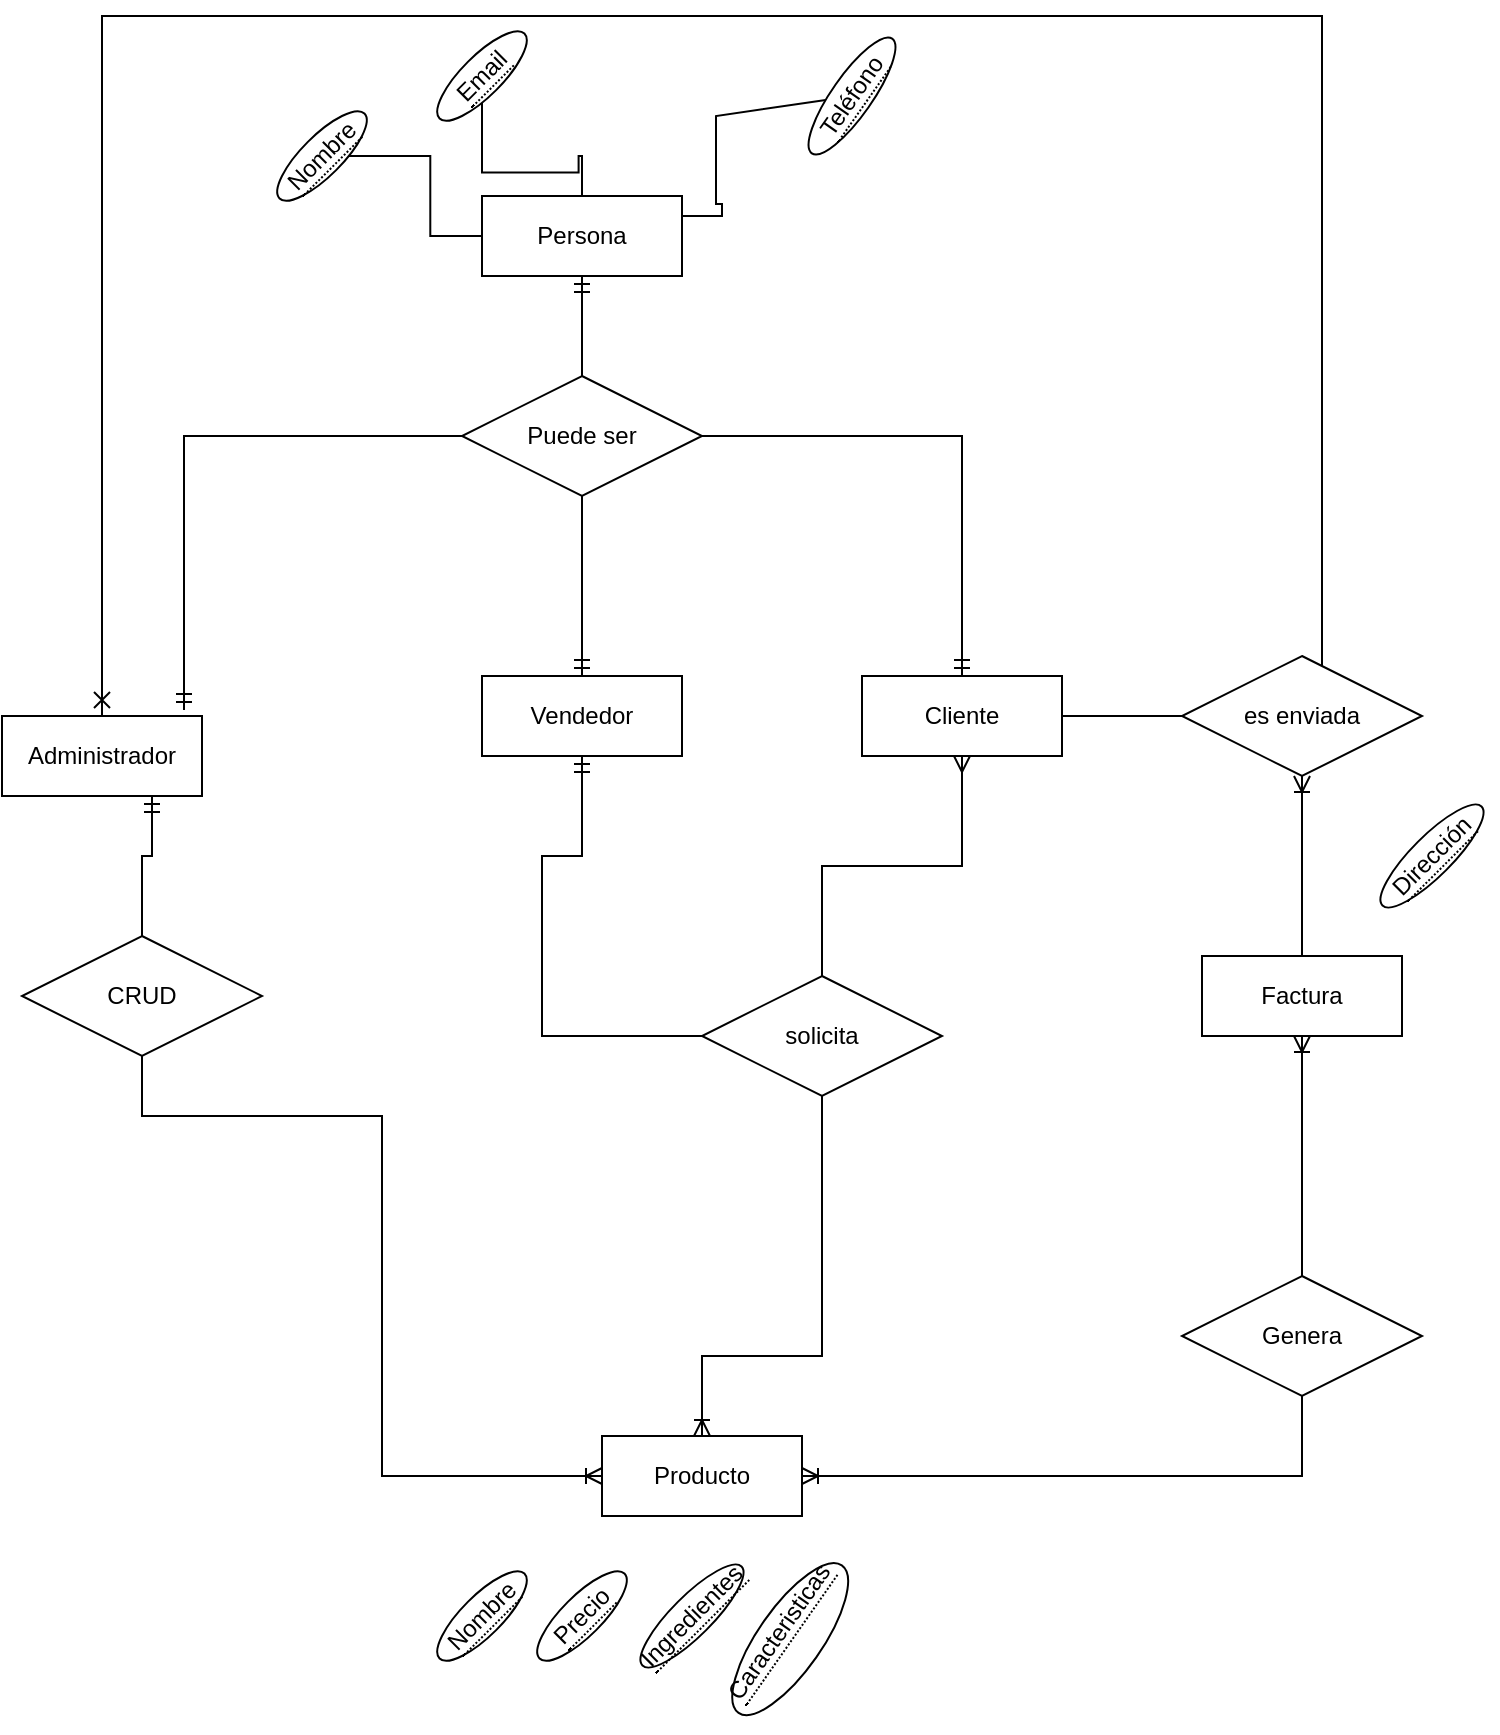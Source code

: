 <mxfile version="20.5.3" type="github">
  <diagram id="R2lEEEUBdFMjLlhIrx00" name="Page-1">
    <mxGraphModel dx="782" dy="1844" grid="1" gridSize="10" guides="1" tooltips="1" connect="1" arrows="1" fold="1" page="1" pageScale="1" pageWidth="850" pageHeight="1100" math="0" shadow="0" extFonts="Permanent Marker^https://fonts.googleapis.com/css?family=Permanent+Marker">
      <root>
        <mxCell id="0" />
        <mxCell id="1" parent="0" />
        <mxCell id="wcKygk_WKPrEuLjn9pDS-1" value="Persona" style="whiteSpace=wrap;html=1;align=center;" vertex="1" parent="1">
          <mxGeometry x="280" y="-60" width="100" height="40" as="geometry" />
        </mxCell>
        <mxCell id="wcKygk_WKPrEuLjn9pDS-2" value="Administrador" style="whiteSpace=wrap;html=1;align=center;" vertex="1" parent="1">
          <mxGeometry x="40" y="200" width="100" height="40" as="geometry" />
        </mxCell>
        <mxCell id="wcKygk_WKPrEuLjn9pDS-3" value="Vendedor" style="whiteSpace=wrap;html=1;align=center;" vertex="1" parent="1">
          <mxGeometry x="280" y="180" width="100" height="40" as="geometry" />
        </mxCell>
        <mxCell id="wcKygk_WKPrEuLjn9pDS-5" value="Producto" style="whiteSpace=wrap;html=1;align=center;" vertex="1" parent="1">
          <mxGeometry x="340" y="560" width="100" height="40" as="geometry" />
        </mxCell>
        <mxCell id="wcKygk_WKPrEuLjn9pDS-69" style="edgeStyle=orthogonalEdgeStyle;rounded=0;orthogonalLoop=1;jettySize=auto;html=1;endArrow=ERoneToMany;endFill=0;" edge="1" parent="1" source="wcKygk_WKPrEuLjn9pDS-7" target="wcKygk_WKPrEuLjn9pDS-25">
          <mxGeometry relative="1" as="geometry" />
        </mxCell>
        <mxCell id="wcKygk_WKPrEuLjn9pDS-7" value="Factura" style="whiteSpace=wrap;html=1;align=center;" vertex="1" parent="1">
          <mxGeometry x="640" y="320" width="100" height="40" as="geometry" />
        </mxCell>
        <mxCell id="wcKygk_WKPrEuLjn9pDS-19" style="edgeStyle=orthogonalEdgeStyle;rounded=0;orthogonalLoop=1;jettySize=auto;html=1;entryX=0;entryY=0.5;entryDx=0;entryDy=0;endArrow=ERoneToMany;endFill=0;exitX=0.5;exitY=1;exitDx=0;exitDy=0;" edge="1" parent="1" source="wcKygk_WKPrEuLjn9pDS-26" target="wcKygk_WKPrEuLjn9pDS-5">
          <mxGeometry relative="1" as="geometry">
            <mxPoint x="140" y="335" as="sourcePoint" />
            <Array as="points">
              <mxPoint x="110" y="400" />
              <mxPoint x="230" y="400" />
              <mxPoint x="230" y="580" />
            </Array>
          </mxGeometry>
        </mxCell>
        <mxCell id="wcKygk_WKPrEuLjn9pDS-22" style="edgeStyle=orthogonalEdgeStyle;rounded=0;orthogonalLoop=1;jettySize=auto;html=1;entryX=0.75;entryY=1;entryDx=0;entryDy=0;endArrow=ERmandOne;endFill=0;" edge="1" parent="1" source="wcKygk_WKPrEuLjn9pDS-26" target="wcKygk_WKPrEuLjn9pDS-2">
          <mxGeometry relative="1" as="geometry">
            <mxPoint x="110" y="310" as="sourcePoint" />
            <Array as="points">
              <mxPoint x="110" y="270" />
              <mxPoint x="115" y="270" />
            </Array>
          </mxGeometry>
        </mxCell>
        <mxCell id="wcKygk_WKPrEuLjn9pDS-28" style="edgeStyle=orthogonalEdgeStyle;rounded=0;orthogonalLoop=1;jettySize=auto;html=1;entryX=0.5;entryY=1;entryDx=0;entryDy=0;endArrow=ERmany;endFill=0;" edge="1" parent="1" source="wcKygk_WKPrEuLjn9pDS-23" target="wcKygk_WKPrEuLjn9pDS-42">
          <mxGeometry relative="1" as="geometry">
            <mxPoint x="510" y="240" as="targetPoint" />
          </mxGeometry>
        </mxCell>
        <mxCell id="wcKygk_WKPrEuLjn9pDS-56" style="edgeStyle=orthogonalEdgeStyle;rounded=0;orthogonalLoop=1;jettySize=auto;html=1;endArrow=ERmandOne;endFill=0;exitX=0;exitY=0.5;exitDx=0;exitDy=0;" edge="1" parent="1" source="wcKygk_WKPrEuLjn9pDS-23" target="wcKygk_WKPrEuLjn9pDS-3">
          <mxGeometry relative="1" as="geometry">
            <Array as="points">
              <mxPoint x="310" y="360" />
              <mxPoint x="310" y="270" />
              <mxPoint x="330" y="270" />
            </Array>
          </mxGeometry>
        </mxCell>
        <mxCell id="wcKygk_WKPrEuLjn9pDS-70" style="edgeStyle=orthogonalEdgeStyle;rounded=0;orthogonalLoop=1;jettySize=auto;html=1;entryX=0.5;entryY=0;entryDx=0;entryDy=0;endArrow=ERoneToMany;endFill=0;" edge="1" parent="1" source="wcKygk_WKPrEuLjn9pDS-23" target="wcKygk_WKPrEuLjn9pDS-5">
          <mxGeometry relative="1" as="geometry">
            <Array as="points">
              <mxPoint x="450" y="520" />
              <mxPoint x="390" y="520" />
            </Array>
          </mxGeometry>
        </mxCell>
        <mxCell id="wcKygk_WKPrEuLjn9pDS-23" value="solicita" style="shape=rhombus;perimeter=rhombusPerimeter;whiteSpace=wrap;html=1;align=center;" vertex="1" parent="1">
          <mxGeometry x="390" y="330" width="120" height="60" as="geometry" />
        </mxCell>
        <mxCell id="wcKygk_WKPrEuLjn9pDS-64" style="edgeStyle=orthogonalEdgeStyle;rounded=0;orthogonalLoop=1;jettySize=auto;html=1;endArrow=ERoneToMany;endFill=0;entryX=1;entryY=0.5;entryDx=0;entryDy=0;" edge="1" parent="1" source="wcKygk_WKPrEuLjn9pDS-24" target="wcKygk_WKPrEuLjn9pDS-5">
          <mxGeometry relative="1" as="geometry">
            <mxPoint x="610" y="580" as="targetPoint" />
            <Array as="points">
              <mxPoint x="690" y="580" />
            </Array>
          </mxGeometry>
        </mxCell>
        <mxCell id="wcKygk_WKPrEuLjn9pDS-65" style="edgeStyle=orthogonalEdgeStyle;rounded=0;orthogonalLoop=1;jettySize=auto;html=1;endArrow=ERoneToMany;endFill=0;" edge="1" parent="1" source="wcKygk_WKPrEuLjn9pDS-24" target="wcKygk_WKPrEuLjn9pDS-7">
          <mxGeometry relative="1" as="geometry" />
        </mxCell>
        <mxCell id="wcKygk_WKPrEuLjn9pDS-24" value="Genera" style="shape=rhombus;perimeter=rhombusPerimeter;whiteSpace=wrap;html=1;align=center;" vertex="1" parent="1">
          <mxGeometry x="630" y="480" width="120" height="60" as="geometry" />
        </mxCell>
        <mxCell id="wcKygk_WKPrEuLjn9pDS-35" style="edgeStyle=orthogonalEdgeStyle;rounded=0;orthogonalLoop=1;jettySize=auto;html=1;endArrow=cross;endFill=0;startArrow=none;" edge="1" parent="1" source="wcKygk_WKPrEuLjn9pDS-42">
          <mxGeometry relative="1" as="geometry">
            <mxPoint x="540" y="200" as="targetPoint" />
            <Array as="points">
              <mxPoint x="520" y="140" />
              <mxPoint x="520" y="200" />
            </Array>
          </mxGeometry>
        </mxCell>
        <mxCell id="wcKygk_WKPrEuLjn9pDS-36" style="edgeStyle=orthogonalEdgeStyle;rounded=0;orthogonalLoop=1;jettySize=auto;html=1;endArrow=cross;endFill=0;" edge="1" parent="1" source="wcKygk_WKPrEuLjn9pDS-25" target="wcKygk_WKPrEuLjn9pDS-2">
          <mxGeometry relative="1" as="geometry">
            <Array as="points">
              <mxPoint x="700" y="-150" />
              <mxPoint x="90" y="-150" />
            </Array>
          </mxGeometry>
        </mxCell>
        <mxCell id="wcKygk_WKPrEuLjn9pDS-26" value="CRUD" style="shape=rhombus;perimeter=rhombusPerimeter;whiteSpace=wrap;html=1;align=center;" vertex="1" parent="1">
          <mxGeometry x="50" y="310" width="120" height="60" as="geometry" />
        </mxCell>
        <mxCell id="wcKygk_WKPrEuLjn9pDS-39" style="edgeStyle=orthogonalEdgeStyle;rounded=0;orthogonalLoop=1;jettySize=auto;html=1;entryX=0.91;entryY=-0.075;entryDx=0;entryDy=0;entryPerimeter=0;endArrow=ERmandOne;endFill=0;" edge="1" parent="1" source="wcKygk_WKPrEuLjn9pDS-37" target="wcKygk_WKPrEuLjn9pDS-2">
          <mxGeometry relative="1" as="geometry" />
        </mxCell>
        <mxCell id="wcKygk_WKPrEuLjn9pDS-51" style="edgeStyle=orthogonalEdgeStyle;rounded=0;orthogonalLoop=1;jettySize=auto;html=1;endArrow=ERmandOne;endFill=0;" edge="1" parent="1" source="wcKygk_WKPrEuLjn9pDS-37" target="wcKygk_WKPrEuLjn9pDS-42">
          <mxGeometry relative="1" as="geometry" />
        </mxCell>
        <mxCell id="wcKygk_WKPrEuLjn9pDS-53" style="edgeStyle=orthogonalEdgeStyle;rounded=0;orthogonalLoop=1;jettySize=auto;html=1;endArrow=ERmandOne;endFill=0;" edge="1" parent="1" source="wcKygk_WKPrEuLjn9pDS-37" target="wcKygk_WKPrEuLjn9pDS-3">
          <mxGeometry relative="1" as="geometry" />
        </mxCell>
        <mxCell id="wcKygk_WKPrEuLjn9pDS-54" style="edgeStyle=orthogonalEdgeStyle;rounded=0;orthogonalLoop=1;jettySize=auto;html=1;endArrow=ERmandOne;endFill=0;" edge="1" parent="1" source="wcKygk_WKPrEuLjn9pDS-37" target="wcKygk_WKPrEuLjn9pDS-1">
          <mxGeometry relative="1" as="geometry" />
        </mxCell>
        <mxCell id="wcKygk_WKPrEuLjn9pDS-37" value="Puede ser" style="shape=rhombus;perimeter=rhombusPerimeter;whiteSpace=wrap;html=1;align=center;" vertex="1" parent="1">
          <mxGeometry x="270" y="30" width="120" height="60" as="geometry" />
        </mxCell>
        <mxCell id="wcKygk_WKPrEuLjn9pDS-42" value="Cliente" style="whiteSpace=wrap;html=1;align=center;" vertex="1" parent="1">
          <mxGeometry x="470" y="180" width="100" height="40" as="geometry" />
        </mxCell>
        <mxCell id="wcKygk_WKPrEuLjn9pDS-57" value="" style="edgeStyle=orthogonalEdgeStyle;rounded=0;orthogonalLoop=1;jettySize=auto;html=1;endArrow=none;endFill=0;" edge="1" parent="1" source="wcKygk_WKPrEuLjn9pDS-25" target="wcKygk_WKPrEuLjn9pDS-42">
          <mxGeometry relative="1" as="geometry">
            <mxPoint x="700" y="195" as="sourcePoint" />
            <mxPoint x="540" y="200" as="targetPoint" />
            <Array as="points">
              <mxPoint x="640" y="200" />
              <mxPoint x="640" y="200" />
            </Array>
          </mxGeometry>
        </mxCell>
        <mxCell id="wcKygk_WKPrEuLjn9pDS-25" value="es enviada" style="shape=rhombus;perimeter=rhombusPerimeter;whiteSpace=wrap;html=1;align=center;" vertex="1" parent="1">
          <mxGeometry x="630" y="170" width="120" height="60" as="geometry" />
        </mxCell>
        <mxCell id="wcKygk_WKPrEuLjn9pDS-85" style="edgeStyle=orthogonalEdgeStyle;rounded=0;orthogonalLoop=1;jettySize=auto;html=1;endArrow=none;endFill=0;" edge="1" parent="1" source="wcKygk_WKPrEuLjn9pDS-71" target="wcKygk_WKPrEuLjn9pDS-1">
          <mxGeometry relative="1" as="geometry" />
        </mxCell>
        <mxCell id="wcKygk_WKPrEuLjn9pDS-71" value="&lt;span style=&quot;border-bottom: 1px dotted&quot;&gt;Nombre&lt;/span&gt;" style="ellipse;whiteSpace=wrap;html=1;align=center;rotation=-45;" vertex="1" parent="1">
          <mxGeometry x="170" y="-90" width="60" height="20" as="geometry" />
        </mxCell>
        <mxCell id="wcKygk_WKPrEuLjn9pDS-91" style="edgeStyle=orthogonalEdgeStyle;rounded=0;orthogonalLoop=1;jettySize=auto;html=1;endArrow=none;endFill=0;" edge="1" parent="1" source="wcKygk_WKPrEuLjn9pDS-73" target="wcKygk_WKPrEuLjn9pDS-1">
          <mxGeometry relative="1" as="geometry" />
        </mxCell>
        <mxCell id="wcKygk_WKPrEuLjn9pDS-73" value="&lt;span style=&quot;border-bottom: 1px dotted&quot;&gt;Email&lt;/span&gt;" style="ellipse;whiteSpace=wrap;html=1;align=center;rotation=-45;" vertex="1" parent="1">
          <mxGeometry x="250" y="-130" width="60" height="20" as="geometry" />
        </mxCell>
        <mxCell id="wcKygk_WKPrEuLjn9pDS-74" value="&lt;span style=&quot;border-bottom: 1px dotted&quot;&gt;Dirección&lt;br&gt;&lt;/span&gt;" style="ellipse;whiteSpace=wrap;html=1;align=center;rotation=-45;" vertex="1" parent="1">
          <mxGeometry x="720" y="260" width="70" height="20" as="geometry" />
        </mxCell>
        <mxCell id="wcKygk_WKPrEuLjn9pDS-88" style="edgeStyle=orthogonalEdgeStyle;rounded=0;orthogonalLoop=1;jettySize=auto;html=1;entryX=1;entryY=1;entryDx=0;entryDy=0;endArrow=none;endFill=0;" edge="1" parent="1" source="wcKygk_WKPrEuLjn9pDS-75" target="wcKygk_WKPrEuLjn9pDS-1">
          <mxGeometry relative="1" as="geometry">
            <Array as="points">
              <mxPoint x="397" y="-100" />
              <mxPoint x="397" y="-56" />
              <mxPoint x="400" y="-56" />
              <mxPoint x="400" y="-50" />
              <mxPoint x="380" y="-50" />
            </Array>
          </mxGeometry>
        </mxCell>
        <mxCell id="wcKygk_WKPrEuLjn9pDS-75" value="&lt;span style=&quot;border-bottom: 1px dotted&quot;&gt;Teléfono&lt;br&gt;&lt;/span&gt;" style="ellipse;whiteSpace=wrap;html=1;align=center;rotation=-55;" vertex="1" parent="1">
          <mxGeometry x="430" y="-120" width="70" height="20" as="geometry" />
        </mxCell>
        <mxCell id="wcKygk_WKPrEuLjn9pDS-76" value="&lt;span style=&quot;border-bottom: 1px dotted&quot;&gt;Nombre&lt;/span&gt;" style="ellipse;whiteSpace=wrap;html=1;align=center;rotation=-45;" vertex="1" parent="1">
          <mxGeometry x="250" y="640" width="60" height="20" as="geometry" />
        </mxCell>
        <mxCell id="wcKygk_WKPrEuLjn9pDS-77" value="&lt;span style=&quot;border-bottom: 1px dotted&quot;&gt;Precio&lt;/span&gt;" style="ellipse;whiteSpace=wrap;html=1;align=center;rotation=-45;" vertex="1" parent="1">
          <mxGeometry x="300" y="640" width="60" height="20" as="geometry" />
        </mxCell>
        <mxCell id="wcKygk_WKPrEuLjn9pDS-78" value="&lt;span style=&quot;border-bottom: 1px dotted&quot;&gt;Ingredientes&lt;br&gt;&lt;/span&gt;" style="ellipse;whiteSpace=wrap;html=1;align=center;rotation=-45;" vertex="1" parent="1">
          <mxGeometry x="350" y="640" width="70" height="20" as="geometry" />
        </mxCell>
        <mxCell id="wcKygk_WKPrEuLjn9pDS-79" value="&lt;span style=&quot;border-bottom: 1px dotted&quot;&gt;Caracteristicas&lt;br&gt;&lt;br&gt;&lt;/span&gt;" style="ellipse;whiteSpace=wrap;html=1;align=center;rotation=-55;" vertex="1" parent="1">
          <mxGeometry x="389.1" y="645.67" width="90" height="31.81" as="geometry" />
        </mxCell>
      </root>
    </mxGraphModel>
  </diagram>
</mxfile>
